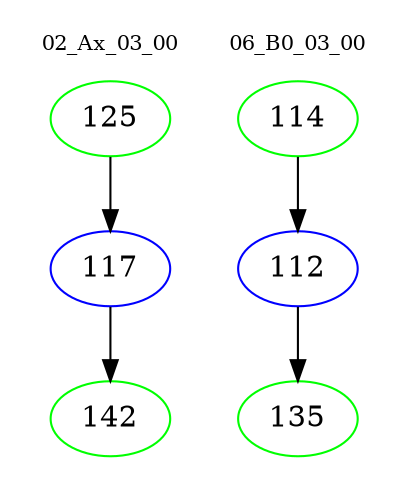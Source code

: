 digraph{
subgraph cluster_0 {
color = white
label = "02_Ax_03_00";
fontsize=10;
T0_125 [label="125", color="green"]
T0_125 -> T0_117 [color="black"]
T0_117 [label="117", color="blue"]
T0_117 -> T0_142 [color="black"]
T0_142 [label="142", color="green"]
}
subgraph cluster_1 {
color = white
label = "06_B0_03_00";
fontsize=10;
T1_114 [label="114", color="green"]
T1_114 -> T1_112 [color="black"]
T1_112 [label="112", color="blue"]
T1_112 -> T1_135 [color="black"]
T1_135 [label="135", color="green"]
}
}

